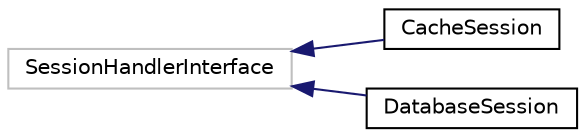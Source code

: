 digraph "Graphical Class Hierarchy"
{
  edge [fontname="Helvetica",fontsize="10",labelfontname="Helvetica",labelfontsize="10"];
  node [fontname="Helvetica",fontsize="10",shape=record];
  rankdir="LR";
  Node1 [label="SessionHandlerInterface",height=0.2,width=0.4,color="grey75", fillcolor="white", style="filled"];
  Node1 -> Node2 [dir="back",color="midnightblue",fontsize="10",style="solid",fontname="Helvetica"];
  Node2 [label="CacheSession",height=0.2,width=0.4,color="black", fillcolor="white", style="filled",URL="$class_cake_1_1_network_1_1_session_1_1_cache_session.html"];
  Node1 -> Node3 [dir="back",color="midnightblue",fontsize="10",style="solid",fontname="Helvetica"];
  Node3 [label="DatabaseSession",height=0.2,width=0.4,color="black", fillcolor="white", style="filled",URL="$class_cake_1_1_network_1_1_session_1_1_database_session.html"];
}
